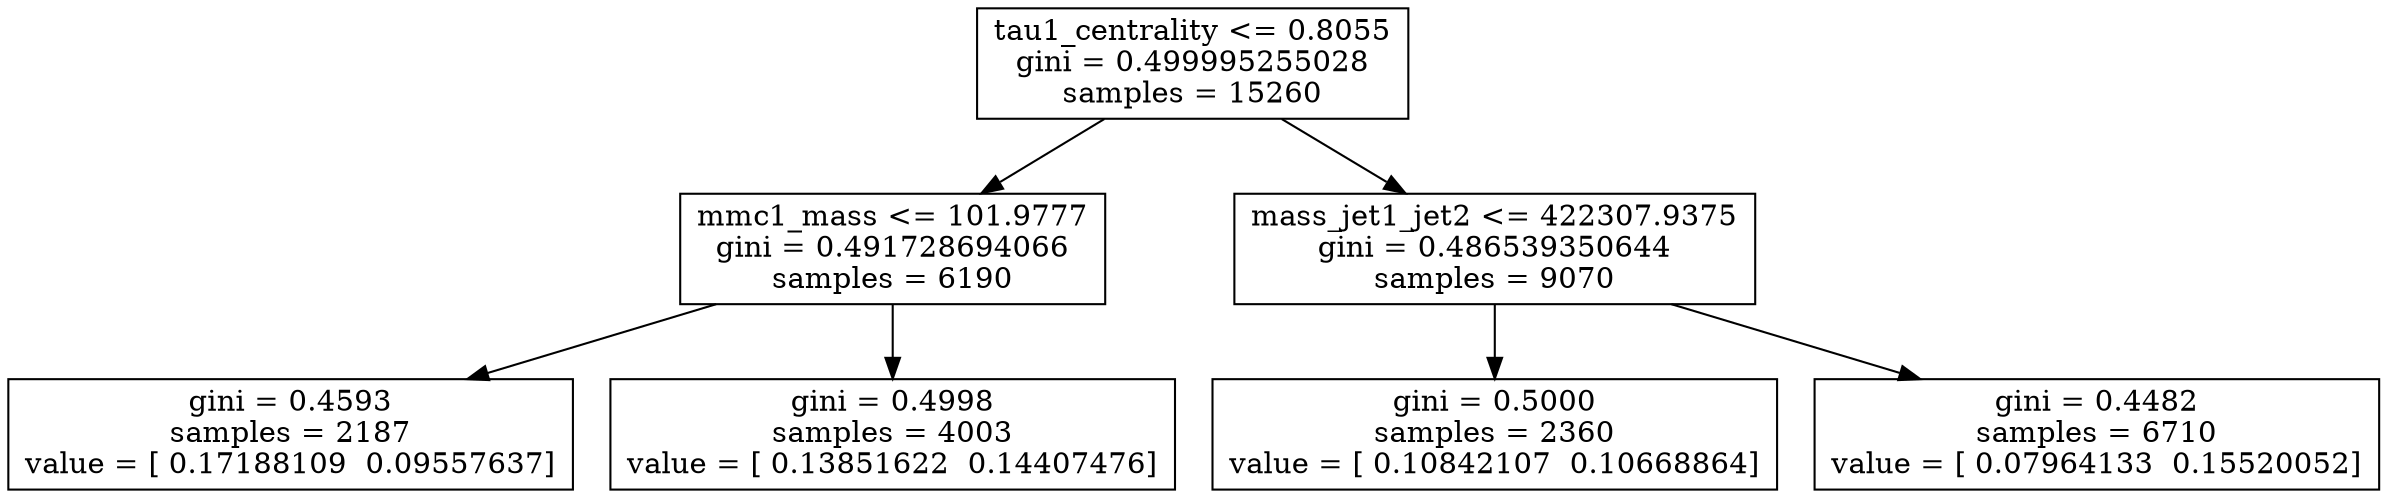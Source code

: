 digraph Tree {
0 [label="tau1_centrality <= 0.8055\ngini = 0.499995255028\nsamples = 15260", shape="box"] ;
1 [label="mmc1_mass <= 101.9777\ngini = 0.491728694066\nsamples = 6190", shape="box"] ;
0 -> 1 ;
2 [label="gini = 0.4593\nsamples = 2187\nvalue = [ 0.17188109  0.09557637]", shape="box"] ;
1 -> 2 ;
3 [label="gini = 0.4998\nsamples = 4003\nvalue = [ 0.13851622  0.14407476]", shape="box"] ;
1 -> 3 ;
4 [label="mass_jet1_jet2 <= 422307.9375\ngini = 0.486539350644\nsamples = 9070", shape="box"] ;
0 -> 4 ;
5 [label="gini = 0.5000\nsamples = 2360\nvalue = [ 0.10842107  0.10668864]", shape="box"] ;
4 -> 5 ;
6 [label="gini = 0.4482\nsamples = 6710\nvalue = [ 0.07964133  0.15520052]", shape="box"] ;
4 -> 6 ;
}